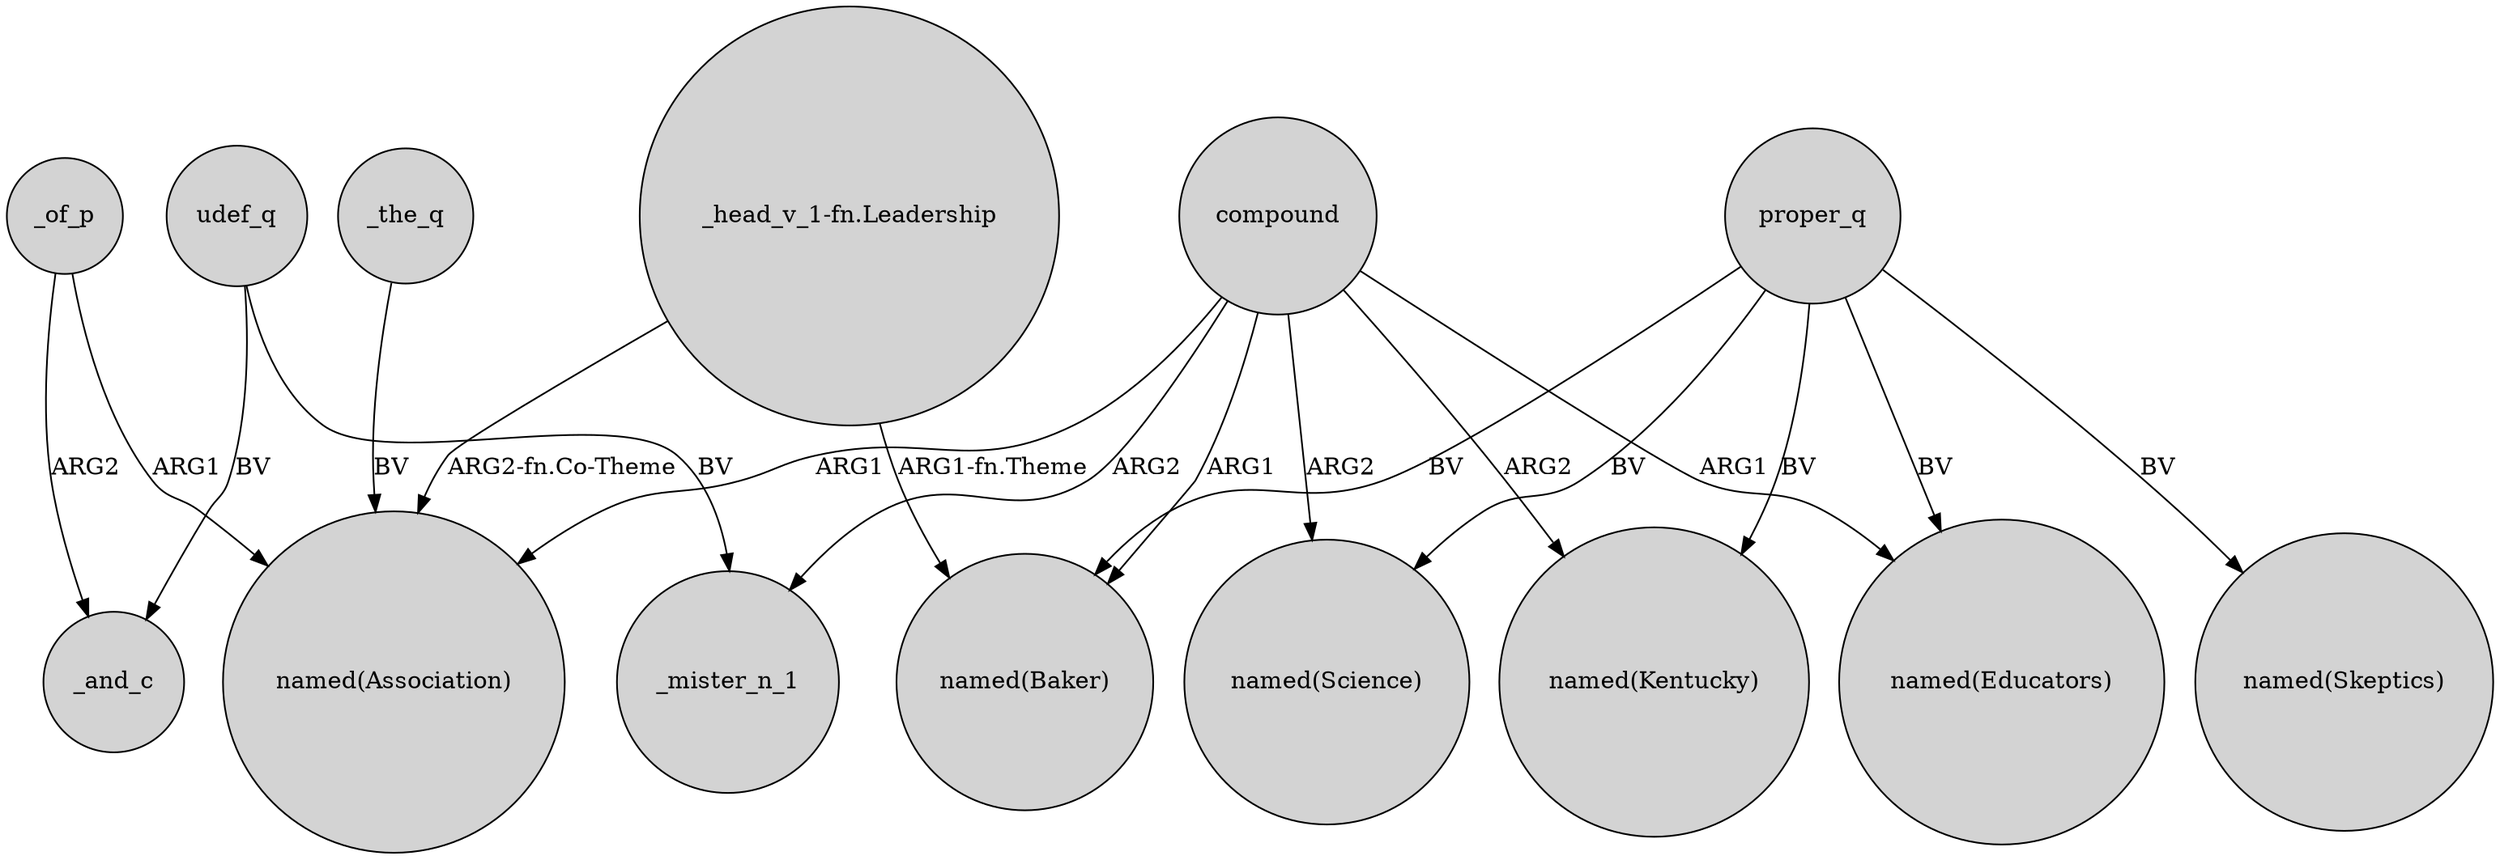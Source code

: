 digraph {
	node [shape=circle style=filled]
	"_head_v_1-fn.Leadership" -> "named(Baker)" [label="ARG1-fn.Theme"]
	udef_q -> _mister_n_1 [label=BV]
	_of_p -> _and_c [label=ARG2]
	_of_p -> "named(Association)" [label=ARG1]
	_the_q -> "named(Association)" [label=BV]
	compound -> "named(Kentucky)" [label=ARG2]
	proper_q -> "named(Skeptics)" [label=BV]
	compound -> "named(Baker)" [label=ARG1]
	compound -> "named(Educators)" [label=ARG1]
	compound -> "named(Association)" [label=ARG1]
	udef_q -> _and_c [label=BV]
	compound -> "named(Science)" [label=ARG2]
	"_head_v_1-fn.Leadership" -> "named(Association)" [label="ARG2-fn.Co-Theme"]
	proper_q -> "named(Kentucky)" [label=BV]
	compound -> _mister_n_1 [label=ARG2]
	proper_q -> "named(Educators)" [label=BV]
	proper_q -> "named(Baker)" [label=BV]
	proper_q -> "named(Science)" [label=BV]
}
